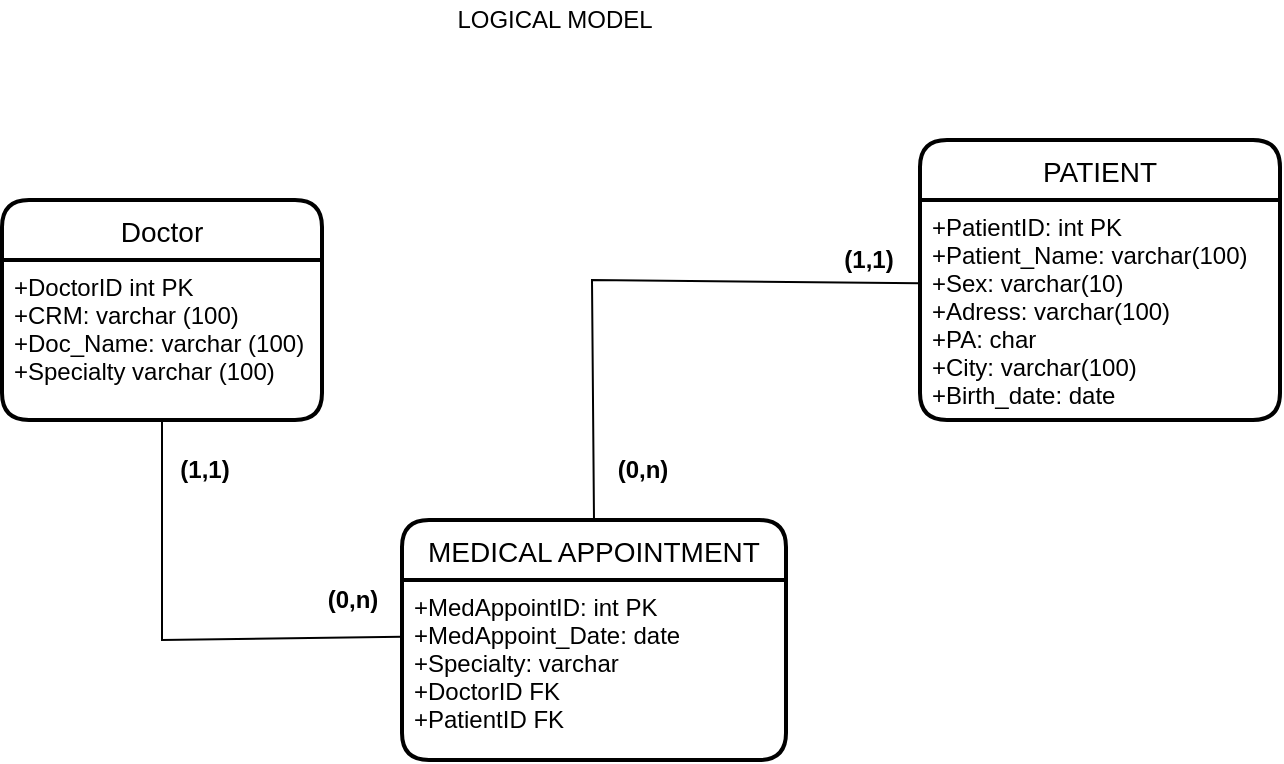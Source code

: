 <mxfile version="16.4.0" type="device"><diagram id="o0aZYppnuXX3XXzRVUyj" name="Página-1"><mxGraphModel dx="1695" dy="1762" grid="1" gridSize="10" guides="1" tooltips="1" connect="1" arrows="1" fold="1" page="1" pageScale="1" pageWidth="827" pageHeight="1169" math="0" shadow="0"><root><mxCell id="0"/><mxCell id="1" parent="0"/><mxCell id="m74j7CRGRhKwAF0fJXmV-1" value="Doctor" style="swimlane;childLayout=stackLayout;horizontal=1;startSize=30;horizontalStack=0;rounded=1;fontSize=14;fontStyle=0;strokeWidth=2;resizeParent=0;resizeLast=1;shadow=0;dashed=0;align=center;" parent="1" vertex="1"><mxGeometry x="-11" y="-340" width="160" height="110" as="geometry"/></mxCell><mxCell id="m74j7CRGRhKwAF0fJXmV-2" value="+DoctorID int PK&#10;+CRM: varchar (100)&#10;+Doc_Name: varchar (100)&#10;+Specialty varchar (100)" style="align=left;strokeColor=none;fillColor=none;spacingLeft=4;fontSize=12;verticalAlign=top;resizable=0;rotatable=0;part=1;" parent="m74j7CRGRhKwAF0fJXmV-1" vertex="1"><mxGeometry y="30" width="160" height="80" as="geometry"/></mxCell><mxCell id="m74j7CRGRhKwAF0fJXmV-3" value="MEDICAL APPOINTMENT" style="swimlane;childLayout=stackLayout;horizontal=1;startSize=30;horizontalStack=0;rounded=1;fontSize=14;fontStyle=0;strokeWidth=2;resizeParent=0;resizeLast=1;shadow=0;dashed=0;align=center;" parent="1" vertex="1"><mxGeometry x="189" y="-180" width="192" height="120" as="geometry"/></mxCell><mxCell id="m74j7CRGRhKwAF0fJXmV-4" value="+MedAppointID: int PK&#10;+MedAppoint_Date: date&#10;+Specialty: varchar&#10;+DoctorID FK&#10;+PatientID FK" style="align=left;strokeColor=none;fillColor=none;spacingLeft=4;fontSize=12;verticalAlign=top;resizable=0;rotatable=0;part=1;" parent="m74j7CRGRhKwAF0fJXmV-3" vertex="1"><mxGeometry y="30" width="192" height="90" as="geometry"/></mxCell><mxCell id="m74j7CRGRhKwAF0fJXmV-5" value="PATIENT" style="swimlane;childLayout=stackLayout;horizontal=1;startSize=30;horizontalStack=0;rounded=1;fontSize=14;fontStyle=0;strokeWidth=2;resizeParent=0;resizeLast=1;shadow=0;dashed=0;align=center;" parent="1" vertex="1"><mxGeometry x="448" y="-370" width="180" height="140" as="geometry"/></mxCell><mxCell id="m74j7CRGRhKwAF0fJXmV-6" value="+PatientID: int PK&#10;+Patient_Name: varchar(100)&#10;+Sex: varchar(10)&#10;+Adress: varchar(100)&#10;+PA: char&#10;+City: varchar(100)&#10;+Birth_date: date" style="align=left;strokeColor=none;fillColor=none;spacingLeft=4;fontSize=12;verticalAlign=top;resizable=0;rotatable=0;part=1;" parent="m74j7CRGRhKwAF0fJXmV-5" vertex="1"><mxGeometry y="30" width="180" height="110" as="geometry"/></mxCell><mxCell id="m74j7CRGRhKwAF0fJXmV-7" style="edgeStyle=orthogonalEdgeStyle;rounded=0;orthogonalLoop=1;jettySize=auto;html=1;exitX=0.5;exitY=1;exitDx=0;exitDy=0;" parent="m74j7CRGRhKwAF0fJXmV-5" source="m74j7CRGRhKwAF0fJXmV-6" target="m74j7CRGRhKwAF0fJXmV-6" edge="1"><mxGeometry relative="1" as="geometry"/></mxCell><mxCell id="m74j7CRGRhKwAF0fJXmV-8" value="LOGICAL MODEL" style="text;html=1;align=center;verticalAlign=middle;resizable=0;points=[];autosize=1;strokeColor=none;fillColor=none;" parent="1" vertex="1"><mxGeometry x="210" y="-440" width="110" height="20" as="geometry"/></mxCell><mxCell id="m74j7CRGRhKwAF0fJXmV-9" value="" style="endArrow=none;html=1;rounded=0;exitX=0.5;exitY=1;exitDx=0;exitDy=0;entryX=0;entryY=0.315;entryDx=0;entryDy=0;entryPerimeter=0;" parent="1" source="m74j7CRGRhKwAF0fJXmV-2" target="m74j7CRGRhKwAF0fJXmV-4" edge="1"><mxGeometry relative="1" as="geometry"><mxPoint x="70" y="-230" as="sourcePoint"/><mxPoint x="70" y="-75" as="targetPoint"/><Array as="points"><mxPoint x="69" y="-120"/></Array></mxGeometry></mxCell><mxCell id="m74j7CRGRhKwAF0fJXmV-10" value="" style="endArrow=none;html=1;rounded=0;exitX=0.5;exitY=0;exitDx=0;exitDy=0;entryX=0;entryY=0.378;entryDx=0;entryDy=0;entryPerimeter=0;" parent="1" source="m74j7CRGRhKwAF0fJXmV-3" target="m74j7CRGRhKwAF0fJXmV-6" edge="1"><mxGeometry relative="1" as="geometry"><mxPoint x="322" y="-390" as="sourcePoint"/><mxPoint x="430" y="-300" as="targetPoint"/><Array as="points"><mxPoint x="284" y="-300"/></Array></mxGeometry></mxCell><mxCell id="m74j7CRGRhKwAF0fJXmV-11" value="&lt;b&gt;(1,1)&lt;/b&gt;" style="text;html=1;align=center;verticalAlign=middle;resizable=0;points=[];autosize=1;strokeColor=none;fillColor=none;strokeWidth=3;" parent="1" vertex="1"><mxGeometry x="70" y="-215" width="40" height="20" as="geometry"/></mxCell><mxCell id="m74j7CRGRhKwAF0fJXmV-12" value="&lt;b&gt;(0,n)&lt;/b&gt;" style="text;html=1;align=center;verticalAlign=middle;resizable=0;points=[];autosize=1;strokeColor=none;fillColor=none;" parent="1" vertex="1"><mxGeometry x="144" y="-150" width="40" height="20" as="geometry"/></mxCell><mxCell id="m74j7CRGRhKwAF0fJXmV-13" value="&lt;b&gt;(0,n)&lt;/b&gt;" style="text;html=1;align=center;verticalAlign=middle;resizable=0;points=[];autosize=1;strokeColor=none;fillColor=none;" parent="1" vertex="1"><mxGeometry x="289" y="-215" width="40" height="20" as="geometry"/></mxCell><mxCell id="m74j7CRGRhKwAF0fJXmV-14" value="&lt;b&gt;(1,1)&lt;/b&gt;" style="text;html=1;align=center;verticalAlign=middle;resizable=0;points=[];autosize=1;strokeColor=none;fillColor=none;" parent="1" vertex="1"><mxGeometry x="401.68" y="-320" width="40" height="20" as="geometry"/></mxCell></root></mxGraphModel></diagram></mxfile>